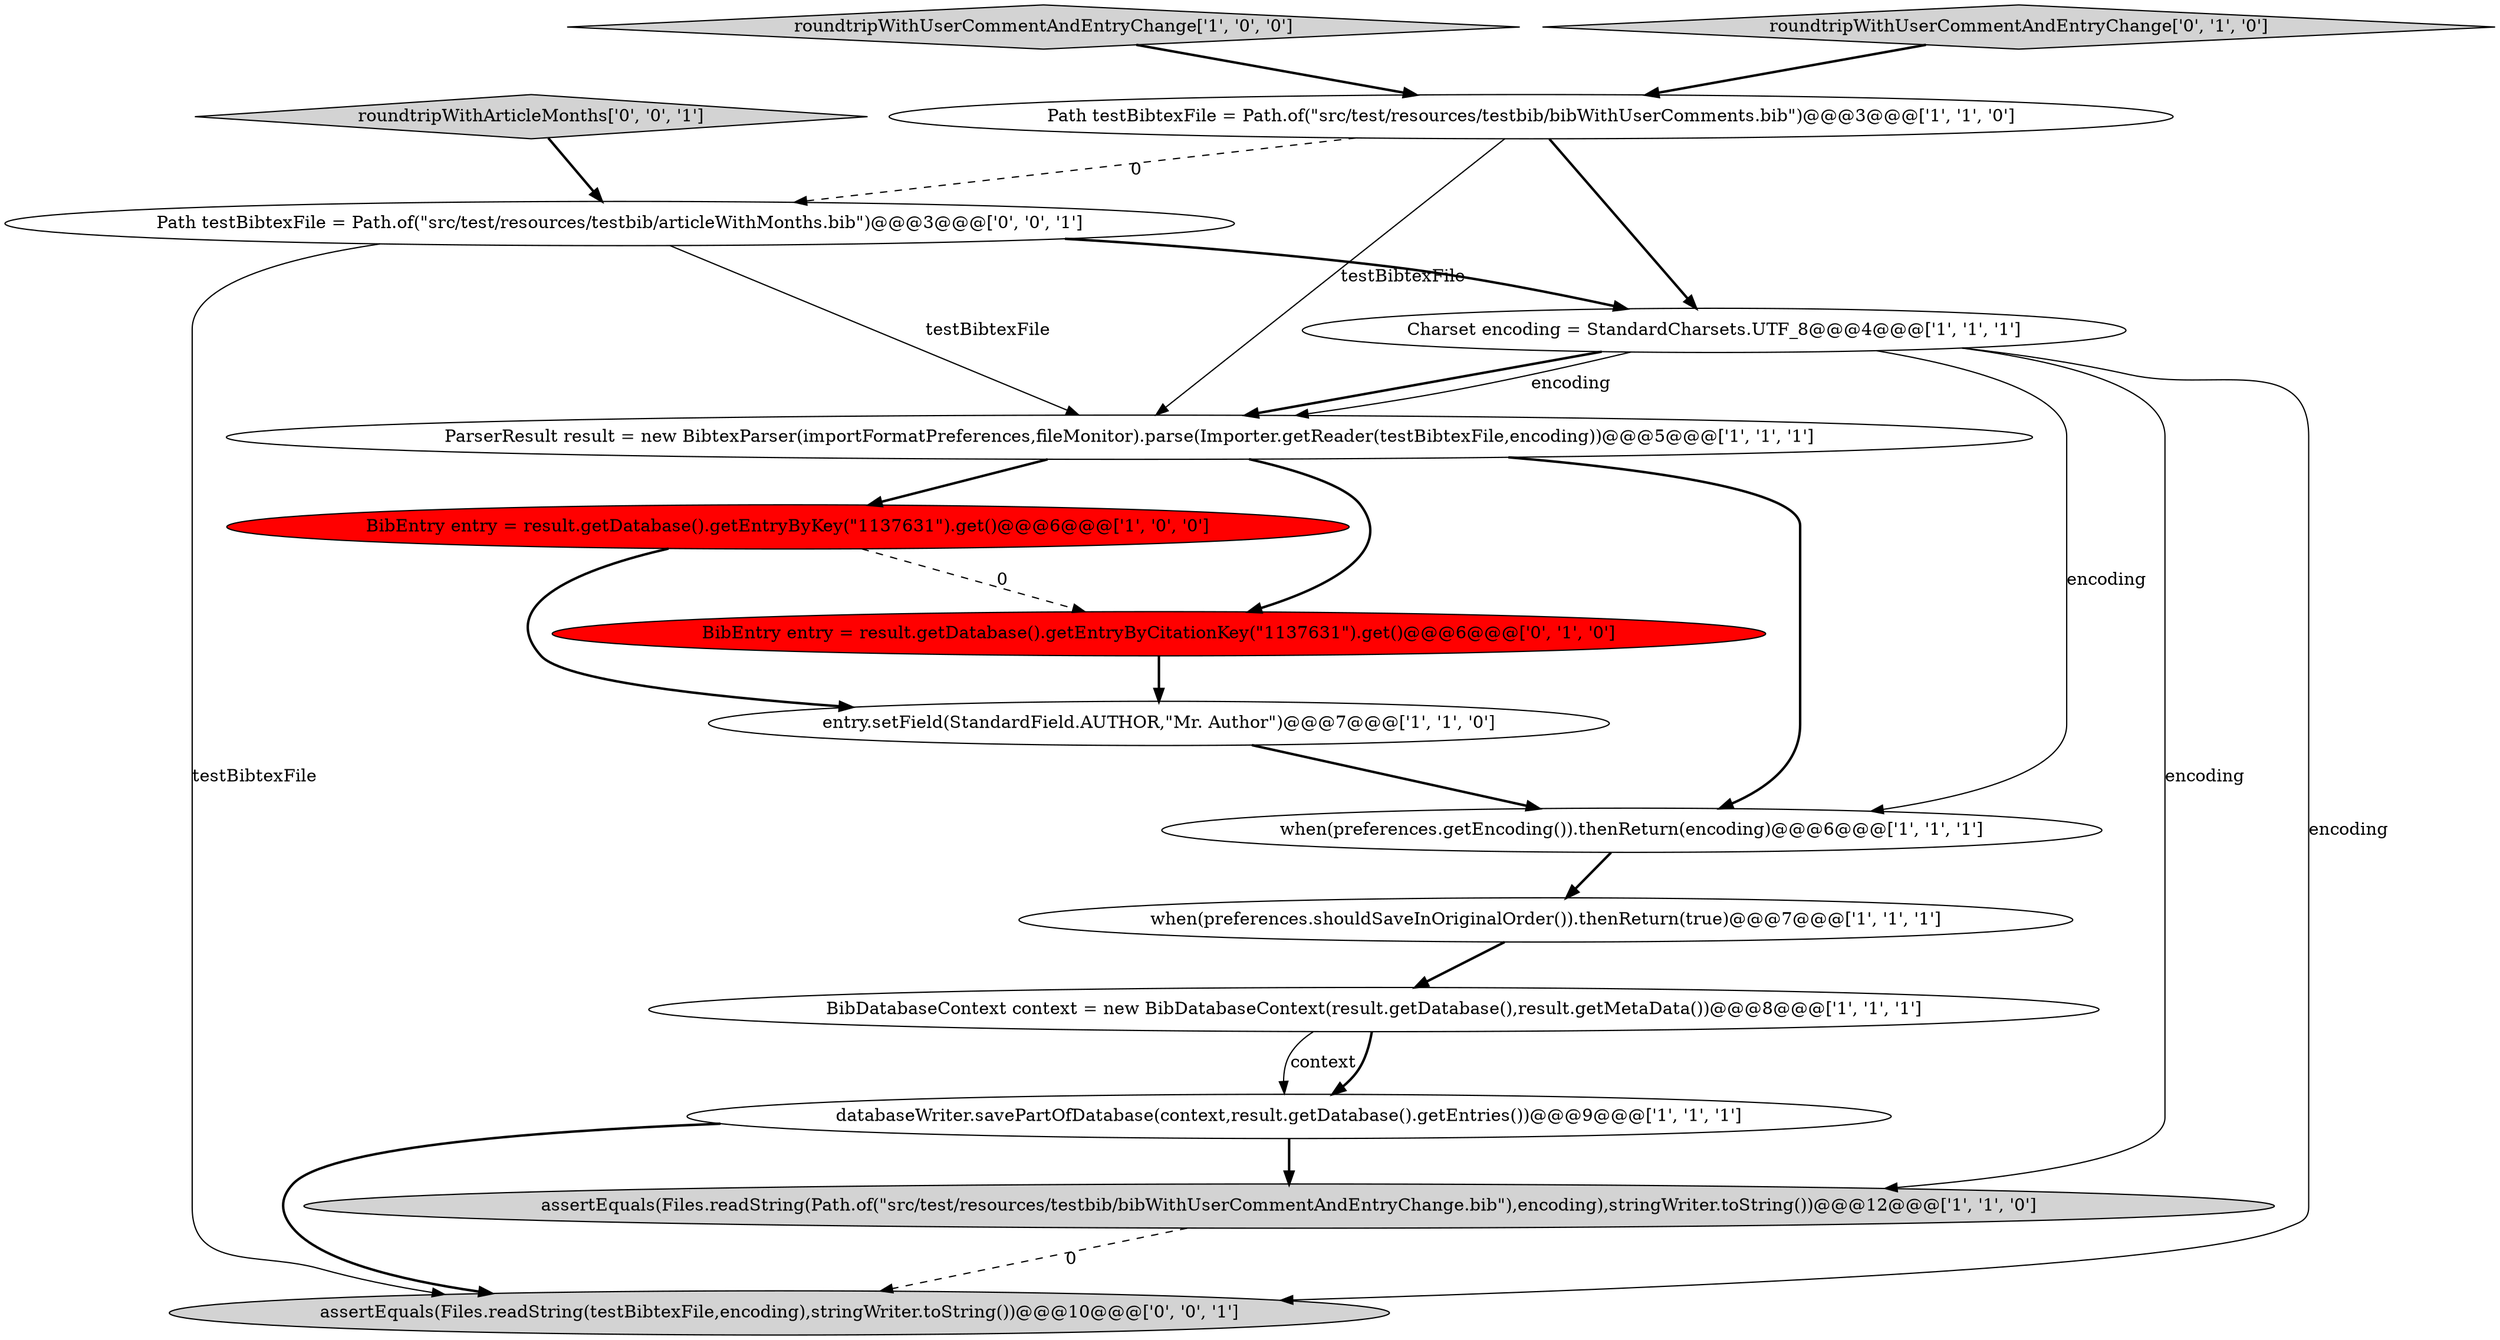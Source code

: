 digraph {
10 [style = filled, label = "roundtripWithUserCommentAndEntryChange['1', '0', '0']", fillcolor = lightgray, shape = diamond image = "AAA0AAABBB1BBB"];
13 [style = filled, label = "roundtripWithArticleMonths['0', '0', '1']", fillcolor = lightgray, shape = diamond image = "AAA0AAABBB3BBB"];
14 [style = filled, label = "Path testBibtexFile = Path.of(\"src/test/resources/testbib/articleWithMonths.bib\")@@@3@@@['0', '0', '1']", fillcolor = white, shape = ellipse image = "AAA0AAABBB3BBB"];
11 [style = filled, label = "roundtripWithUserCommentAndEntryChange['0', '1', '0']", fillcolor = lightgray, shape = diamond image = "AAA0AAABBB2BBB"];
8 [style = filled, label = "Path testBibtexFile = Path.of(\"src/test/resources/testbib/bibWithUserComments.bib\")@@@3@@@['1', '1', '0']", fillcolor = white, shape = ellipse image = "AAA0AAABBB1BBB"];
3 [style = filled, label = "when(preferences.getEncoding()).thenReturn(encoding)@@@6@@@['1', '1', '1']", fillcolor = white, shape = ellipse image = "AAA0AAABBB1BBB"];
15 [style = filled, label = "assertEquals(Files.readString(testBibtexFile,encoding),stringWriter.toString())@@@10@@@['0', '0', '1']", fillcolor = lightgray, shape = ellipse image = "AAA0AAABBB3BBB"];
5 [style = filled, label = "entry.setField(StandardField.AUTHOR,\"Mr. Author\")@@@7@@@['1', '1', '0']", fillcolor = white, shape = ellipse image = "AAA0AAABBB1BBB"];
1 [style = filled, label = "BibDatabaseContext context = new BibDatabaseContext(result.getDatabase(),result.getMetaData())@@@8@@@['1', '1', '1']", fillcolor = white, shape = ellipse image = "AAA0AAABBB1BBB"];
9 [style = filled, label = "BibEntry entry = result.getDatabase().getEntryByKey(\"1137631\").get()@@@6@@@['1', '0', '0']", fillcolor = red, shape = ellipse image = "AAA1AAABBB1BBB"];
12 [style = filled, label = "BibEntry entry = result.getDatabase().getEntryByCitationKey(\"1137631\").get()@@@6@@@['0', '1', '0']", fillcolor = red, shape = ellipse image = "AAA1AAABBB2BBB"];
7 [style = filled, label = "databaseWriter.savePartOfDatabase(context,result.getDatabase().getEntries())@@@9@@@['1', '1', '1']", fillcolor = white, shape = ellipse image = "AAA0AAABBB1BBB"];
0 [style = filled, label = "assertEquals(Files.readString(Path.of(\"src/test/resources/testbib/bibWithUserCommentAndEntryChange.bib\"),encoding),stringWriter.toString())@@@12@@@['1', '1', '0']", fillcolor = lightgray, shape = ellipse image = "AAA0AAABBB1BBB"];
2 [style = filled, label = "ParserResult result = new BibtexParser(importFormatPreferences,fileMonitor).parse(Importer.getReader(testBibtexFile,encoding))@@@5@@@['1', '1', '1']", fillcolor = white, shape = ellipse image = "AAA0AAABBB1BBB"];
4 [style = filled, label = "Charset encoding = StandardCharsets.UTF_8@@@4@@@['1', '1', '1']", fillcolor = white, shape = ellipse image = "AAA0AAABBB1BBB"];
6 [style = filled, label = "when(preferences.shouldSaveInOriginalOrder()).thenReturn(true)@@@7@@@['1', '1', '1']", fillcolor = white, shape = ellipse image = "AAA0AAABBB1BBB"];
5->3 [style = bold, label=""];
12->5 [style = bold, label=""];
2->3 [style = bold, label=""];
4->3 [style = solid, label="encoding"];
4->15 [style = solid, label="encoding"];
0->15 [style = dashed, label="0"];
3->6 [style = bold, label=""];
1->7 [style = solid, label="context"];
7->0 [style = bold, label=""];
4->2 [style = bold, label=""];
2->9 [style = bold, label=""];
8->14 [style = dashed, label="0"];
1->7 [style = bold, label=""];
2->12 [style = bold, label=""];
4->2 [style = solid, label="encoding"];
6->1 [style = bold, label=""];
10->8 [style = bold, label=""];
14->15 [style = solid, label="testBibtexFile"];
9->5 [style = bold, label=""];
11->8 [style = bold, label=""];
7->15 [style = bold, label=""];
4->0 [style = solid, label="encoding"];
9->12 [style = dashed, label="0"];
8->4 [style = bold, label=""];
14->2 [style = solid, label="testBibtexFile"];
13->14 [style = bold, label=""];
8->2 [style = solid, label="testBibtexFile"];
14->4 [style = bold, label=""];
}
